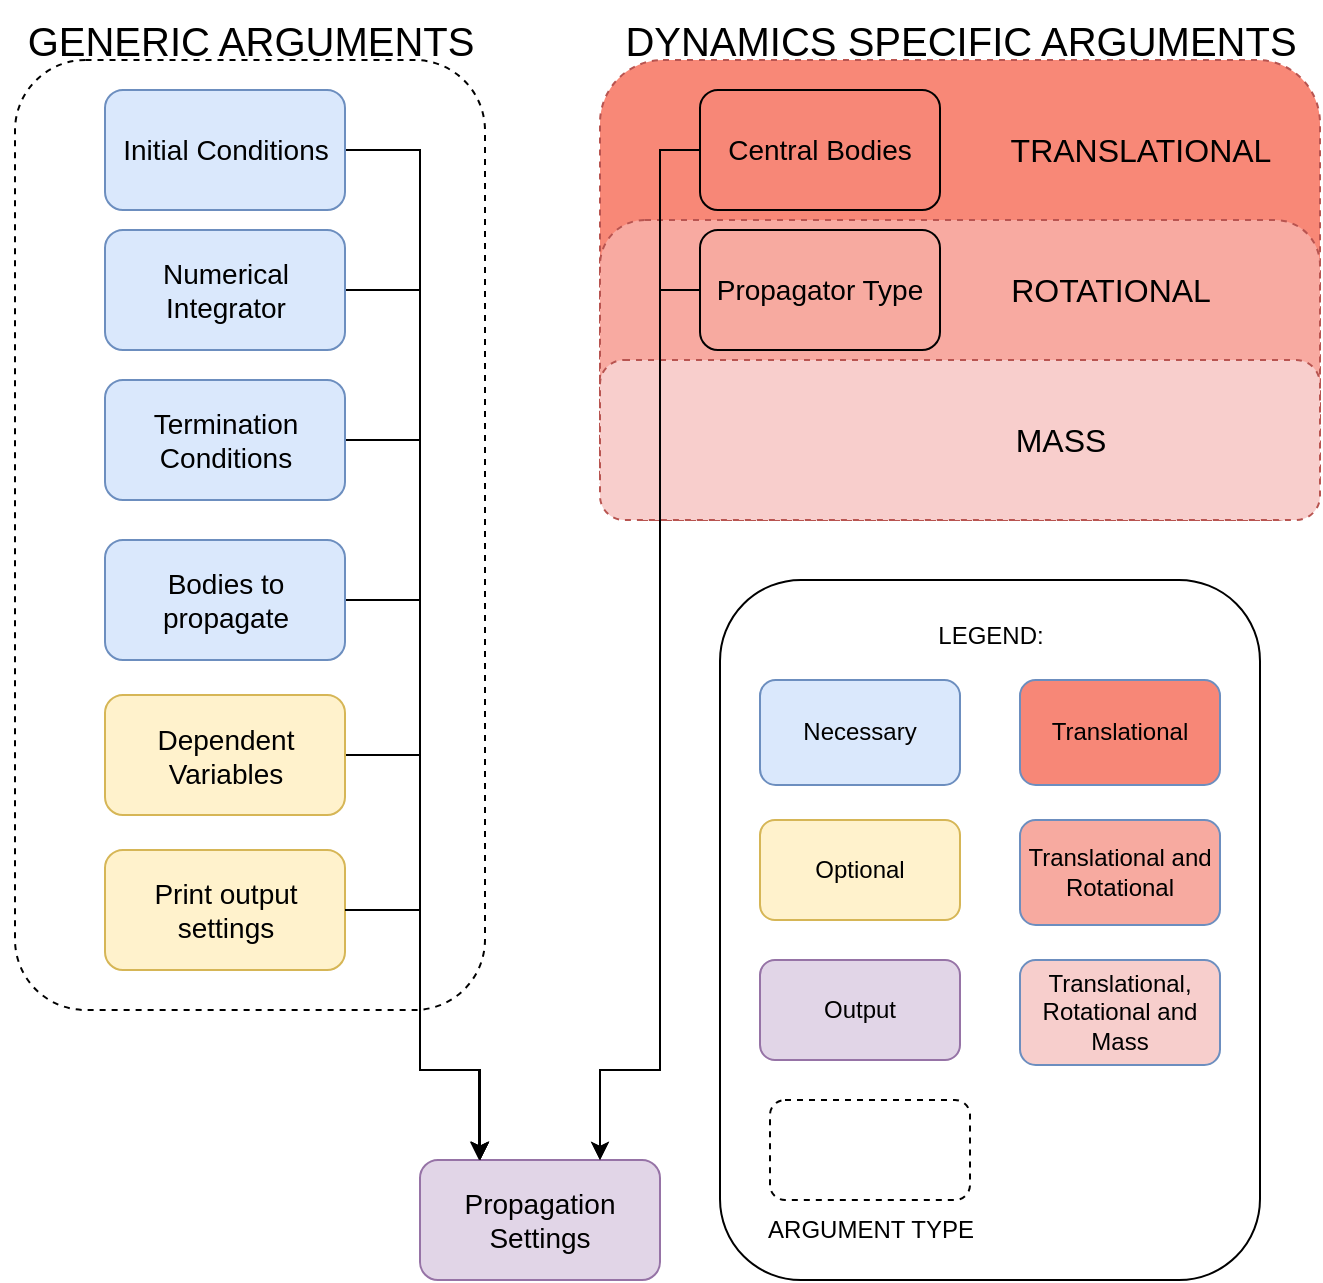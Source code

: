 <mxfile version="20.6.0" type="device"><diagram id="aToEdywbOcdsvHlXWydX" name="Page-1"><mxGraphModel dx="198" dy="827" grid="1" gridSize="10" guides="1" tooltips="1" connect="1" arrows="1" fold="1" page="1" pageScale="1" pageWidth="1100" pageHeight="850" math="0" shadow="0"><root><mxCell id="0"/><mxCell id="1" parent="0"/><mxCell id="KZRPaH0R222K6iX5F-R--75" value="" style="rounded=1;whiteSpace=wrap;html=1;labelPosition=right;verticalLabelPosition=top;align=left;verticalAlign=bottom;fillColor=#F88877;dashed=1;fontSize=16;sketch=0;glass=0;shadow=0;perimeterSpacing=0;strokeColor=#b85450;" parent="1" vertex="1"><mxGeometry x="1580" y="135" width="360" height="210" as="geometry"/></mxCell><mxCell id="KZRPaH0R222K6iX5F-R--31" value="&lt;span style=&quot;font-size: 14px&quot;&gt;Propagation Settings&lt;/span&gt;" style="rounded=1;whiteSpace=wrap;html=1;fillColor=#e1d5e7;strokeColor=#9673a6;" parent="1" vertex="1"><mxGeometry x="1490" y="685" width="120" height="60" as="geometry"/></mxCell><mxCell id="KZRPaH0R222K6iX5F-R--34" value="" style="rounded=1;whiteSpace=wrap;html=1;labelPosition=right;verticalLabelPosition=top;align=left;verticalAlign=bottom;fillColor=default;dashed=1;fontSize=16;" parent="1" vertex="1"><mxGeometry x="1287.5" y="135" width="235" height="475" as="geometry"/></mxCell><mxCell id="KZRPaH0R222K6iX5F-R--35" value="" style="edgeStyle=orthogonalEdgeStyle;rounded=0;orthogonalLoop=1;jettySize=auto;html=1;fontSize=20;endArrow=none;" parent="1" edge="1"><mxGeometry relative="1" as="geometry"><Array as="points"/><mxPoint x="1630" y="155" as="targetPoint"/><mxPoint x="1630" y="155" as="sourcePoint"/></mxGeometry></mxCell><mxCell id="KZRPaH0R222K6iX5F-R--36" value="&lt;font style=&quot;font-size: 20px;&quot;&gt;GENERIC ARGUMENTS&lt;/font&gt;" style="text;html=1;align=center;verticalAlign=middle;resizable=0;points=[];autosize=1;strokeColor=none;fillColor=none;fontSize=16;" parent="1" vertex="1"><mxGeometry x="1280" y="105" width="250" height="40" as="geometry"/></mxCell><mxCell id="KZRPaH0R222K6iX5F-R--40" value="&lt;font style=&quot;font-size: 20px;&quot;&gt;DYNAMICS SPECIFIC ARGUMENTS&lt;/font&gt;" style="text;html=1;align=center;verticalAlign=middle;resizable=0;points=[];autosize=1;strokeColor=none;fillColor=none;fontSize=16;" parent="1" vertex="1"><mxGeometry x="1580" y="105" width="360" height="40" as="geometry"/></mxCell><mxCell id="KZRPaH0R222K6iX5F-R--55" style="edgeStyle=orthogonalEdgeStyle;rounded=0;orthogonalLoop=1;jettySize=auto;html=1;fontSize=20;entryX=0.25;entryY=0;entryDx=0;entryDy=0;" parent="1" source="KZRPaH0R222K6iX5F-R--41" target="KZRPaH0R222K6iX5F-R--31" edge="1"><mxGeometry relative="1" as="geometry"><mxPoint x="1350" y="465" as="targetPoint"/><Array as="points"><mxPoint x="1490" y="180"/><mxPoint x="1490" y="640"/><mxPoint x="1520" y="640"/></Array></mxGeometry></mxCell><mxCell id="KZRPaH0R222K6iX5F-R--41" value="&lt;font style=&quot;font-size: 14px;&quot;&gt;Initial Conditions&lt;/font&gt;" style="rounded=1;whiteSpace=wrap;html=1;fillColor=#dae8fc;strokeColor=#6c8ebf;" parent="1" vertex="1"><mxGeometry x="1332.5" y="150" width="120" height="60" as="geometry"/></mxCell><mxCell id="KZRPaH0R222K6iX5F-R--54" style="edgeStyle=orthogonalEdgeStyle;rounded=0;orthogonalLoop=1;jettySize=auto;html=1;entryX=0.25;entryY=0;entryDx=0;entryDy=0;fontSize=20;exitX=1;exitY=0.5;exitDx=0;exitDy=0;" parent="1" source="KZRPaH0R222K6iX5F-R--42" target="KZRPaH0R222K6iX5F-R--31" edge="1"><mxGeometry relative="1" as="geometry"><Array as="points"><mxPoint x="1490" y="250"/><mxPoint x="1490" y="640"/><mxPoint x="1520" y="640"/></Array></mxGeometry></mxCell><mxCell id="KZRPaH0R222K6iX5F-R--42" value="&lt;font style=&quot;font-size: 14px;&quot;&gt;Numerical Integrator&lt;/font&gt;" style="rounded=1;whiteSpace=wrap;html=1;fillColor=#dae8fc;strokeColor=#6c8ebf;" parent="1" vertex="1"><mxGeometry x="1332.5" y="220" width="120" height="60" as="geometry"/></mxCell><mxCell id="KZRPaH0R222K6iX5F-R--56" style="edgeStyle=orthogonalEdgeStyle;rounded=0;orthogonalLoop=1;jettySize=auto;html=1;entryX=0.25;entryY=0;entryDx=0;entryDy=0;fontSize=20;exitX=1;exitY=0.5;exitDx=0;exitDy=0;" parent="1" source="KZRPaH0R222K6iX5F-R--43" target="KZRPaH0R222K6iX5F-R--31" edge="1"><mxGeometry relative="1" as="geometry"><Array as="points"><mxPoint x="1490" y="325"/><mxPoint x="1490" y="640"/><mxPoint x="1520" y="640"/></Array></mxGeometry></mxCell><mxCell id="KZRPaH0R222K6iX5F-R--43" value="&lt;span style=&quot;font-size: 14px&quot;&gt;Termination Conditions&lt;/span&gt;" style="rounded=1;whiteSpace=wrap;html=1;fillColor=#dae8fc;strokeColor=#6c8ebf;" parent="1" vertex="1"><mxGeometry x="1332.5" y="295" width="120" height="60" as="geometry"/></mxCell><mxCell id="KZRPaH0R222K6iX5F-R--57" style="edgeStyle=orthogonalEdgeStyle;rounded=0;orthogonalLoop=1;jettySize=auto;html=1;fontSize=20;entryX=0.25;entryY=0;entryDx=0;entryDy=0;" parent="1" source="KZRPaH0R222K6iX5F-R--44" target="KZRPaH0R222K6iX5F-R--31" edge="1"><mxGeometry relative="1" as="geometry"><mxPoint x="1350" y="465" as="targetPoint"/><Array as="points"><mxPoint x="1490" y="405"/><mxPoint x="1490" y="640"/><mxPoint x="1520" y="640"/></Array></mxGeometry></mxCell><mxCell id="KZRPaH0R222K6iX5F-R--44" value="&lt;span style=&quot;font-size: 14px&quot;&gt;Bodies to propagate&lt;/span&gt;" style="rounded=1;whiteSpace=wrap;html=1;fillColor=#dae8fc;strokeColor=#6c8ebf;" parent="1" vertex="1"><mxGeometry x="1332.5" y="375" width="120" height="60" as="geometry"/></mxCell><mxCell id="KZRPaH0R222K6iX5F-R--58" style="edgeStyle=orthogonalEdgeStyle;rounded=0;orthogonalLoop=1;jettySize=auto;html=1;entryX=0.25;entryY=0;entryDx=0;entryDy=0;fontSize=20;exitX=1;exitY=0.5;exitDx=0;exitDy=0;" parent="1" source="KZRPaH0R222K6iX5F-R--45" target="KZRPaH0R222K6iX5F-R--31" edge="1"><mxGeometry relative="1" as="geometry"><Array as="points"><mxPoint x="1490" y="483"/><mxPoint x="1490" y="640"/><mxPoint x="1520" y="640"/></Array></mxGeometry></mxCell><mxCell id="KZRPaH0R222K6iX5F-R--45" value="&lt;span style=&quot;font-size: 14px&quot;&gt;Dependent Variables&lt;/span&gt;" style="rounded=1;whiteSpace=wrap;html=1;fillColor=#fff2cc;strokeColor=#d6b656;" parent="1" vertex="1"><mxGeometry x="1332.5" y="452.5" width="120" height="60" as="geometry"/></mxCell><mxCell id="KZRPaH0R222K6iX5F-R--46" value="" style="rounded=1;whiteSpace=wrap;html=1;labelPosition=left;verticalLabelPosition=top;align=right;verticalAlign=bottom;" parent="1" vertex="1"><mxGeometry x="1640" y="395" width="270" height="350" as="geometry"/></mxCell><mxCell id="KZRPaH0R222K6iX5F-R--47" value="Necessary" style="rounded=1;whiteSpace=wrap;html=1;fillColor=#dae8fc;strokeColor=#6c8ebf;" parent="1" vertex="1"><mxGeometry x="1660" y="445" width="100" height="52.5" as="geometry"/></mxCell><mxCell id="KZRPaH0R222K6iX5F-R--48" value="LEGEND:" style="text;html=1;align=center;verticalAlign=middle;resizable=0;points=[];autosize=1;strokeColor=none;fillColor=none;" parent="1" vertex="1"><mxGeometry x="1740" y="412.5" width="70" height="20" as="geometry"/></mxCell><mxCell id="KZRPaH0R222K6iX5F-R--49" value="" style="rounded=1;whiteSpace=wrap;html=1;labelPosition=right;verticalLabelPosition=top;align=left;verticalAlign=bottom;fillColor=none;dashed=1;fontSize=16;" parent="1" vertex="1"><mxGeometry x="1665" y="655" width="100" height="50" as="geometry"/></mxCell><mxCell id="KZRPaH0R222K6iX5F-R--50" value="&lt;font style=&quot;font-size: 12px;&quot;&gt;ARGUMENT TYPE&lt;/font&gt;" style="text;html=1;align=center;verticalAlign=middle;resizable=0;points=[];autosize=1;strokeColor=none;fillColor=none;fontSize=10;" parent="1" vertex="1"><mxGeometry x="1650" y="705" width="130" height="30" as="geometry"/></mxCell><mxCell id="KZRPaH0R222K6iX5F-R--51" value="Optional" style="rounded=1;whiteSpace=wrap;html=1;fillColor=#fff2cc;strokeColor=#d6b656;" parent="1" vertex="1"><mxGeometry x="1660" y="515" width="100" height="50" as="geometry"/></mxCell><mxCell id="KZRPaH0R222K6iX5F-R--77" value="" style="rounded=1;whiteSpace=wrap;html=1;labelPosition=right;verticalLabelPosition=top;align=left;verticalAlign=bottom;fillColor=#F8AAA1;dashed=1;fontSize=16;sketch=0;glass=0;shadow=0;perimeterSpacing=0;strokeColor=#b85450;" parent="1" vertex="1"><mxGeometry x="1580" y="215" width="360" height="150" as="geometry"/></mxCell><mxCell id="KZRPaH0R222K6iX5F-R--64" style="edgeStyle=orthogonalEdgeStyle;rounded=0;orthogonalLoop=1;jettySize=auto;html=1;fontSize=20;exitX=0;exitY=0.5;exitDx=0;exitDy=0;entryX=0.75;entryY=0;entryDx=0;entryDy=0;" parent="1" source="KZRPaH0R222K6iX5F-R--52" target="KZRPaH0R222K6iX5F-R--31" edge="1"><mxGeometry relative="1" as="geometry"><mxPoint x="1650" y="495" as="targetPoint"/><Array as="points"><mxPoint x="1610" y="250"/><mxPoint x="1610" y="640"/><mxPoint x="1580" y="640"/></Array></mxGeometry></mxCell><mxCell id="KZRPaH0R222K6iX5F-R--52" value="&lt;font style=&quot;font-size: 14px;&quot;&gt;Propagator Type&lt;/font&gt;" style="rounded=1;whiteSpace=wrap;html=1;fillColor=#F7AAA0;strokeColor=#000000;" parent="1" vertex="1"><mxGeometry x="1630" y="220" width="120" height="60" as="geometry"/></mxCell><mxCell id="KZRPaH0R222K6iX5F-R--78" value="" style="rounded=1;whiteSpace=wrap;html=1;labelPosition=right;verticalLabelPosition=top;align=left;verticalAlign=bottom;fillColor=#F8CECC;dashed=1;fontSize=16;sketch=0;glass=0;shadow=0;perimeterSpacing=0;strokeColor=#b85450;" parent="1" vertex="1"><mxGeometry x="1580" y="285" width="360" height="80" as="geometry"/></mxCell><mxCell id="KZRPaH0R222K6iX5F-R--66" style="edgeStyle=orthogonalEdgeStyle;rounded=0;orthogonalLoop=1;jettySize=auto;html=1;fontSize=14;entryX=0.75;entryY=0;entryDx=0;entryDy=0;" parent="1" source="KZRPaH0R222K6iX5F-R--59" target="KZRPaH0R222K6iX5F-R--31" edge="1"><mxGeometry relative="1" as="geometry"><mxPoint x="1610" y="455" as="targetPoint"/><Array as="points"><mxPoint x="1610" y="180"/><mxPoint x="1610" y="640"/><mxPoint x="1580" y="640"/></Array></mxGeometry></mxCell><mxCell id="KZRPaH0R222K6iX5F-R--59" value="&lt;font style=&quot;font-size: 14px;&quot;&gt;Central Bodies&lt;/font&gt;" style="rounded=1;whiteSpace=wrap;html=1;fillColor=#F78777;strokeColor=#000000;" parent="1" vertex="1"><mxGeometry x="1630" y="150" width="120" height="60" as="geometry"/></mxCell><mxCell id="KZRPaH0R222K6iX5F-R--60" value="TRANSLATIONAL" style="text;html=1;align=center;verticalAlign=middle;resizable=0;points=[];autosize=1;strokeColor=none;fillColor=none;fontSize=16;" parent="1" vertex="1"><mxGeometry x="1775" y="165" width="150" height="30" as="geometry"/></mxCell><mxCell id="KZRPaH0R222K6iX5F-R--61" value="ROTATIONAL" style="text;html=1;align=center;verticalAlign=middle;resizable=0;points=[];autosize=1;strokeColor=none;fillColor=none;fontSize=16;" parent="1" vertex="1"><mxGeometry x="1775" y="235" width="120" height="30" as="geometry"/></mxCell><mxCell id="KZRPaH0R222K6iX5F-R--62" value="MASS" style="text;html=1;align=center;verticalAlign=middle;resizable=0;points=[];autosize=1;strokeColor=none;fillColor=none;fontSize=16;" parent="1" vertex="1"><mxGeometry x="1775" y="310" width="70" height="30" as="geometry"/></mxCell><mxCell id="KZRPaH0R222K6iX5F-R--82" value="Translational" style="rounded=1;whiteSpace=wrap;html=1;fillColor=#F78777;strokeColor=#6c8ebf;" parent="1" vertex="1"><mxGeometry x="1790" y="445" width="100" height="52.5" as="geometry"/></mxCell><mxCell id="KZRPaH0R222K6iX5F-R--83" value="Output" style="rounded=1;whiteSpace=wrap;html=1;fillColor=#e1d5e7;strokeColor=#9673a6;" parent="1" vertex="1"><mxGeometry x="1660" y="585" width="100" height="50" as="geometry"/></mxCell><mxCell id="KZRPaH0R222K6iX5F-R--84" value="Translational and Rotational" style="rounded=1;whiteSpace=wrap;html=1;fillColor=#F7AAA0;strokeColor=#6c8ebf;" parent="1" vertex="1"><mxGeometry x="1790" y="515" width="100" height="52.5" as="geometry"/></mxCell><mxCell id="KZRPaH0R222K6iX5F-R--85" value="Translational, Rotational and Mass" style="rounded=1;whiteSpace=wrap;html=1;fillColor=#F7CECC;strokeColor=#6c8ebf;" parent="1" vertex="1"><mxGeometry x="1790" y="585" width="100" height="52.5" as="geometry"/></mxCell><mxCell id="fIYFuyckIN2fSEcKiYmX-2" value="&lt;span style=&quot;font-size: 14px&quot;&gt;Print output&lt;br&gt;settings&lt;br&gt;&lt;/span&gt;" style="rounded=1;whiteSpace=wrap;html=1;fillColor=#fff2cc;strokeColor=#d6b656;" vertex="1" parent="1"><mxGeometry x="1332.5" y="530" width="120" height="60" as="geometry"/></mxCell><mxCell id="fIYFuyckIN2fSEcKiYmX-3" style="edgeStyle=orthogonalEdgeStyle;rounded=0;orthogonalLoop=1;jettySize=auto;html=1;entryX=0.25;entryY=0;entryDx=0;entryDy=0;fontSize=20;exitX=1;exitY=0.5;exitDx=0;exitDy=0;" edge="1" parent="1" source="fIYFuyckIN2fSEcKiYmX-2"><mxGeometry relative="1" as="geometry"><Array as="points"><mxPoint x="1490" y="560"/><mxPoint x="1490" y="640"/><mxPoint x="1520" y="640"/></Array><mxPoint x="1452.5" y="540" as="sourcePoint"/><mxPoint x="1519.5" y="685" as="targetPoint"/></mxGeometry></mxCell></root></mxGraphModel></diagram></mxfile>